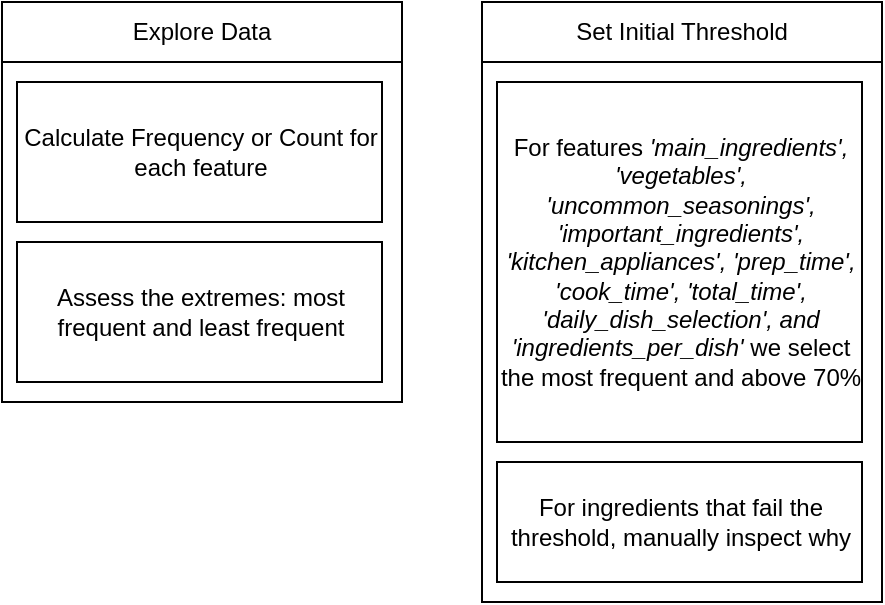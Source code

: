 <mxfile>
    <diagram id="Il_3DPjaHW3mVjXsUE4a" name="Page-1">
        <mxGraphModel dx="560" dy="599" grid="1" gridSize="10" guides="1" tooltips="1" connect="1" arrows="1" fold="1" page="1" pageScale="1" pageWidth="850" pageHeight="1100" math="0" shadow="0">
            <root>
                <mxCell id="0"/>
                <mxCell id="1" parent="0"/>
                <mxCell id="4" value="" style="rounded=0;whiteSpace=wrap;html=1;" vertex="1" parent="1">
                    <mxGeometry x="40" y="160" width="200" height="200" as="geometry"/>
                </mxCell>
                <mxCell id="3" value="Explore Data" style="rounded=0;whiteSpace=wrap;html=1;" vertex="1" parent="1">
                    <mxGeometry x="40" y="160" width="200" height="30" as="geometry"/>
                </mxCell>
                <mxCell id="6" value="Calculate Frequency or Count for each feature" style="rounded=0;whiteSpace=wrap;html=1;" vertex="1" parent="1">
                    <mxGeometry x="47.5" y="200" width="182.5" height="70" as="geometry"/>
                </mxCell>
                <mxCell id="7" value="Assess the extremes: most frequent and least frequent" style="rounded=0;whiteSpace=wrap;html=1;" vertex="1" parent="1">
                    <mxGeometry x="47.5" y="280" width="182.5" height="70" as="geometry"/>
                </mxCell>
                <mxCell id="8" value="" style="rounded=0;whiteSpace=wrap;html=1;" vertex="1" parent="1">
                    <mxGeometry x="280" y="160" width="200" height="300" as="geometry"/>
                </mxCell>
                <mxCell id="9" value="Set Initial Threshold" style="rounded=0;whiteSpace=wrap;html=1;" vertex="1" parent="1">
                    <mxGeometry x="280" y="160" width="200" height="30" as="geometry"/>
                </mxCell>
                <mxCell id="10" value="For features &lt;i&gt;&#39;main_ingredients&#39;, &#39;vegetables&#39;, &#39;uncommon_seasonings&#39;, &#39;important_ingredients&#39;, &#39;kitchen_appliances&#39;, &#39;prep_time&#39;, &#39;cook_time&#39;, &#39;total_time&#39;, &#39;daily_dish_selection&#39;, and &#39;ingredients_per_dish&#39;&lt;/i&gt; we select the most frequent and above 70%" style="rounded=0;whiteSpace=wrap;html=1;align=center;" vertex="1" parent="1">
                    <mxGeometry x="287.5" y="200" width="182.5" height="180" as="geometry"/>
                </mxCell>
                <mxCell id="13" value="For ingredients that fail the threshold, manually inspect why" style="rounded=0;whiteSpace=wrap;html=1;align=center;" vertex="1" parent="1">
                    <mxGeometry x="287.5" y="390" width="182.5" height="60" as="geometry"/>
                </mxCell>
            </root>
        </mxGraphModel>
    </diagram>
</mxfile>